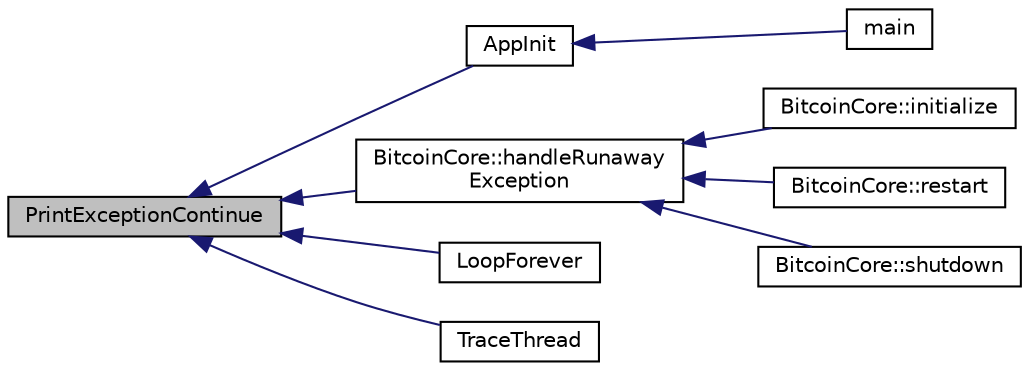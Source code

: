 digraph "PrintExceptionContinue"
{
  edge [fontname="Helvetica",fontsize="10",labelfontname="Helvetica",labelfontsize="10"];
  node [fontname="Helvetica",fontsize="10",shape=record];
  rankdir="LR";
  Node327 [label="PrintExceptionContinue",height=0.2,width=0.4,color="black", fillcolor="grey75", style="filled", fontcolor="black"];
  Node327 -> Node328 [dir="back",color="midnightblue",fontsize="10",style="solid",fontname="Helvetica"];
  Node328 [label="AppInit",height=0.2,width=0.4,color="black", fillcolor="white", style="filled",URL="$divid_8cpp.html#ac59316b767e6984e1285f0531275286b"];
  Node328 -> Node329 [dir="back",color="midnightblue",fontsize="10",style="solid",fontname="Helvetica"];
  Node329 [label="main",height=0.2,width=0.4,color="black", fillcolor="white", style="filled",URL="$divid_8cpp.html#a0ddf1224851353fc92bfbff6f499fa97"];
  Node327 -> Node330 [dir="back",color="midnightblue",fontsize="10",style="solid",fontname="Helvetica"];
  Node330 [label="BitcoinCore::handleRunaway\lException",height=0.2,width=0.4,color="black", fillcolor="white", style="filled",URL="$class_bitcoin_core.html#a03cbdc68f1488d5790b2f5ac2acbfa7a",tooltip="Pass fatal exception message to UI thread. "];
  Node330 -> Node331 [dir="back",color="midnightblue",fontsize="10",style="solid",fontname="Helvetica"];
  Node331 [label="BitcoinCore::initialize",height=0.2,width=0.4,color="black", fillcolor="white", style="filled",URL="$class_bitcoin_core.html#af34ca069cda1d4362dcc109b4397fb62"];
  Node330 -> Node332 [dir="back",color="midnightblue",fontsize="10",style="solid",fontname="Helvetica"];
  Node332 [label="BitcoinCore::restart",height=0.2,width=0.4,color="black", fillcolor="white", style="filled",URL="$class_bitcoin_core.html#ac2271844c89ebc4c611e7617ce6202e3"];
  Node330 -> Node333 [dir="back",color="midnightblue",fontsize="10",style="solid",fontname="Helvetica"];
  Node333 [label="BitcoinCore::shutdown",height=0.2,width=0.4,color="black", fillcolor="white", style="filled",URL="$class_bitcoin_core.html#a94f3f4622ba698e321f3a2e0e686129f"];
  Node327 -> Node334 [dir="back",color="midnightblue",fontsize="10",style="solid",fontname="Helvetica"];
  Node334 [label="LoopForever",height=0.2,width=0.4,color="black", fillcolor="white", style="filled",URL="$util_8h.html#ac6be85b683de5d9b41dc3046e50d6acd",tooltip="Standard wrapper for do-something-forever thread functions. "];
  Node327 -> Node335 [dir="back",color="midnightblue",fontsize="10",style="solid",fontname="Helvetica"];
  Node335 [label="TraceThread",height=0.2,width=0.4,color="black", fillcolor="white", style="filled",URL="$util_8h.html#ac481a378af0229bf71e3d9fee7b938ad"];
}
